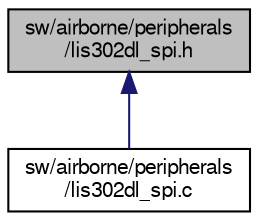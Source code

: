 digraph "sw/airborne/peripherals/lis302dl_spi.h"
{
  edge [fontname="FreeSans",fontsize="10",labelfontname="FreeSans",labelfontsize="10"];
  node [fontname="FreeSans",fontsize="10",shape=record];
  Node1 [label="sw/airborne/peripherals\l/lis302dl_spi.h",height=0.2,width=0.4,color="black", fillcolor="grey75", style="filled", fontcolor="black"];
  Node1 -> Node2 [dir="back",color="midnightblue",fontsize="10",style="solid",fontname="FreeSans"];
  Node2 [label="sw/airborne/peripherals\l/lis302dl_spi.c",height=0.2,width=0.4,color="black", fillcolor="white", style="filled",URL="$lis302dl__spi_8c.html",tooltip="Driver for LIS302DL 3-axis accelerometer from ST using SPI. "];
}

